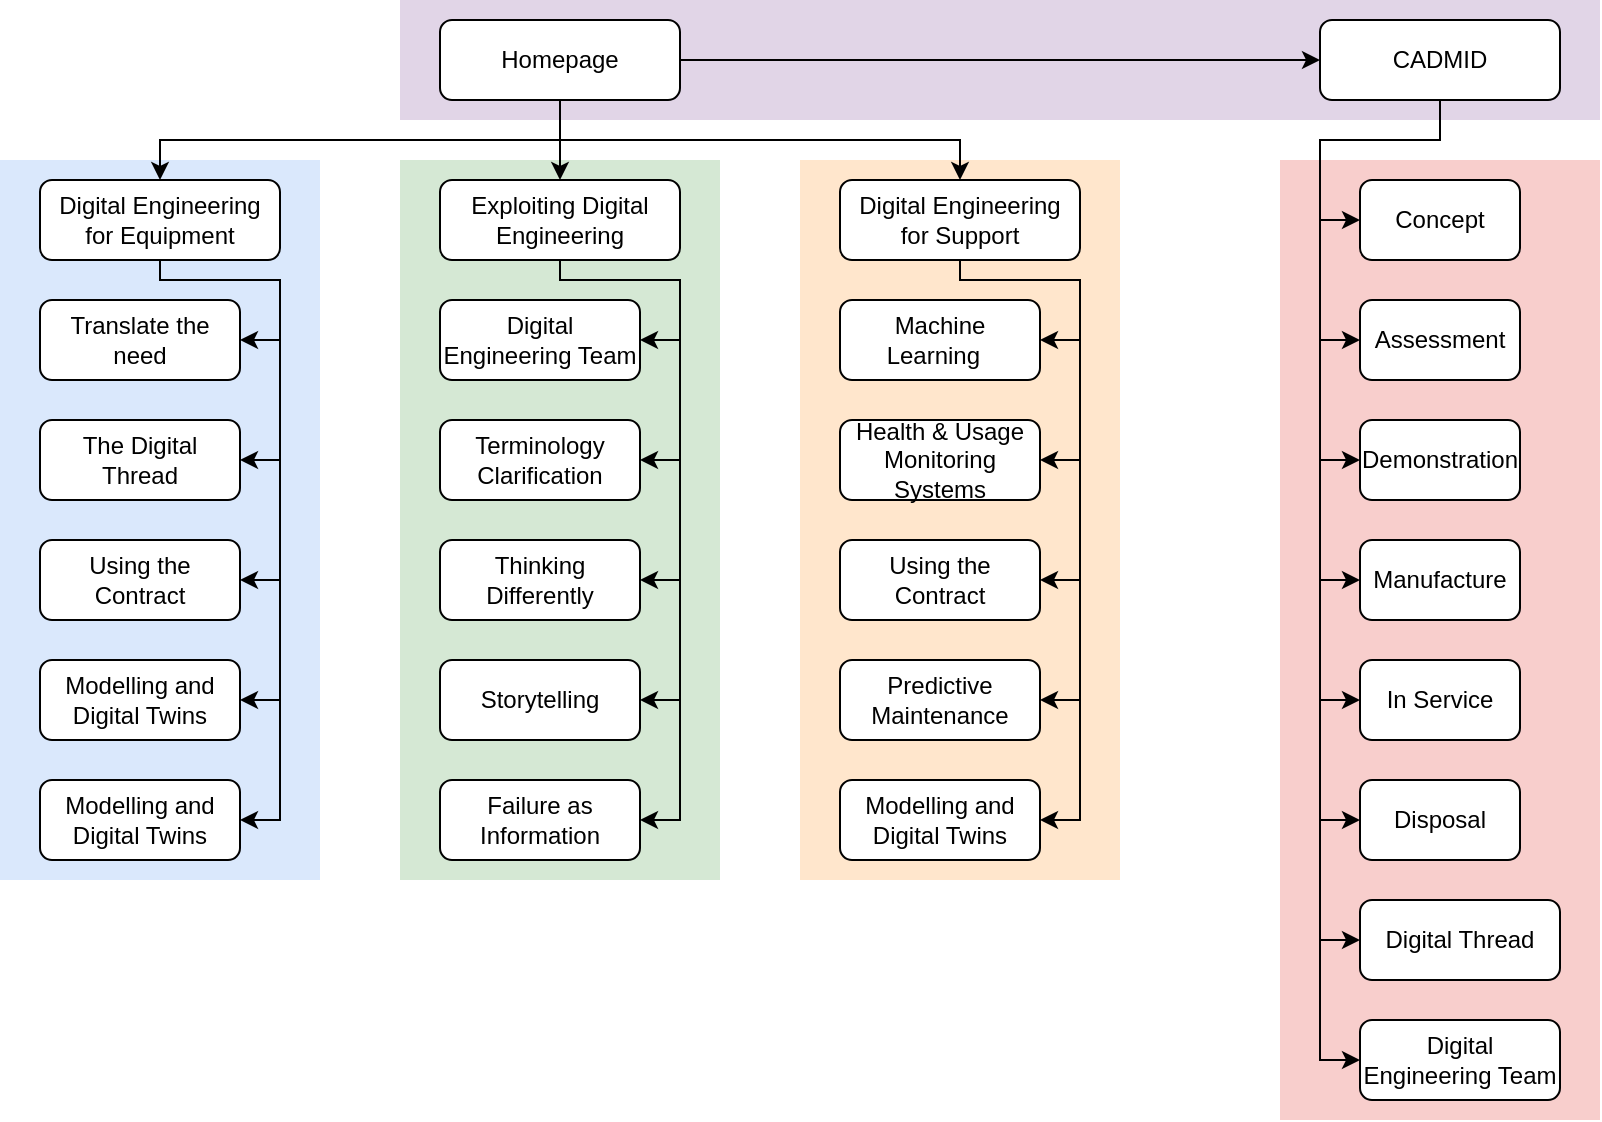 <mxfile version="22.0.6" type="device">
  <diagram name="Page-1" id="YpCBovHrhahmfXQ_gdbZ">
    <mxGraphModel dx="1688" dy="954" grid="1" gridSize="10" guides="1" tooltips="1" connect="1" arrows="1" fold="1" page="1" pageScale="1" pageWidth="850" pageHeight="1100" math="0" shadow="0">
      <root>
        <mxCell id="0" />
        <mxCell id="1" parent="0" />
        <mxCell id="YlOih-EQbXI55Jt69Xa0-60" value="" style="rounded=0;whiteSpace=wrap;html=1;shadow=0;strokeColor=none;fillColor=#f8cecc;" vertex="1" parent="1">
          <mxGeometry x="780" y="110" width="160" height="480" as="geometry" />
        </mxCell>
        <mxCell id="YlOih-EQbXI55Jt69Xa0-51" value="" style="rounded=0;whiteSpace=wrap;html=1;shadow=0;strokeColor=none;fillColor=#e1d5e7;" vertex="1" parent="1">
          <mxGeometry x="340" y="30" width="600" height="60" as="geometry" />
        </mxCell>
        <mxCell id="YlOih-EQbXI55Jt69Xa0-11" value="" style="rounded=0;whiteSpace=wrap;html=1;shadow=0;strokeColor=none;fillColor=#ffe6cc;" vertex="1" parent="1">
          <mxGeometry x="540" y="110" width="160" height="360" as="geometry" />
        </mxCell>
        <mxCell id="YlOih-EQbXI55Jt69Xa0-10" value="" style="rounded=0;whiteSpace=wrap;html=1;shadow=0;strokeColor=none;fillColor=#dae8fc;" vertex="1" parent="1">
          <mxGeometry x="140" y="110" width="160" height="360" as="geometry" />
        </mxCell>
        <mxCell id="YlOih-EQbXI55Jt69Xa0-9" value="" style="rounded=0;whiteSpace=wrap;html=1;shadow=0;strokeColor=none;fillColor=#d5e8d4;" vertex="1" parent="1">
          <mxGeometry x="340" y="110" width="160" height="360" as="geometry" />
        </mxCell>
        <mxCell id="YlOih-EQbXI55Jt69Xa0-2" style="edgeStyle=orthogonalEdgeStyle;rounded=0;orthogonalLoop=1;jettySize=auto;html=1;exitX=0.5;exitY=1;exitDx=0;exitDy=0;entryX=0.5;entryY=0;entryDx=0;entryDy=0;" edge="1" parent="1" source="YlOih-EQbXI55Jt69Xa0-1" target="YlOih-EQbXI55Jt69Xa0-3">
          <mxGeometry relative="1" as="geometry">
            <mxPoint x="420" y="120" as="targetPoint" />
            <mxPoint x="580" y="70" as="sourcePoint" />
          </mxGeometry>
        </mxCell>
        <mxCell id="YlOih-EQbXI55Jt69Xa0-1" value="Homepage" style="rounded=1;whiteSpace=wrap;html=1;" vertex="1" parent="1">
          <mxGeometry x="360" y="40" width="120" height="40" as="geometry" />
        </mxCell>
        <mxCell id="YlOih-EQbXI55Jt69Xa0-3" value="Exploiting Digital Engineering" style="rounded=1;whiteSpace=wrap;html=1;" vertex="1" parent="1">
          <mxGeometry x="360" y="120" width="120" height="40" as="geometry" />
        </mxCell>
        <mxCell id="YlOih-EQbXI55Jt69Xa0-4" value="Digital Engineering for Support" style="rounded=1;whiteSpace=wrap;html=1;" vertex="1" parent="1">
          <mxGeometry x="560" y="120" width="120" height="40" as="geometry" />
        </mxCell>
        <mxCell id="YlOih-EQbXI55Jt69Xa0-14" style="edgeStyle=orthogonalEdgeStyle;rounded=0;orthogonalLoop=1;jettySize=auto;html=1;entryX=1;entryY=0.5;entryDx=0;entryDy=0;exitX=0.5;exitY=1;exitDx=0;exitDy=0;" edge="1" parent="1" source="YlOih-EQbXI55Jt69Xa0-5" target="YlOih-EQbXI55Jt69Xa0-12">
          <mxGeometry relative="1" as="geometry">
            <mxPoint x="260" y="160" as="sourcePoint" />
            <Array as="points">
              <mxPoint x="220" y="170" />
              <mxPoint x="280" y="170" />
              <mxPoint x="280" y="200" />
            </Array>
          </mxGeometry>
        </mxCell>
        <mxCell id="YlOih-EQbXI55Jt69Xa0-5" value="Digital Engineering for Equipment" style="rounded=1;whiteSpace=wrap;html=1;" vertex="1" parent="1">
          <mxGeometry x="160" y="120" width="120" height="40" as="geometry" />
        </mxCell>
        <mxCell id="YlOih-EQbXI55Jt69Xa0-6" style="edgeStyle=orthogonalEdgeStyle;rounded=0;orthogonalLoop=1;jettySize=auto;html=1;exitX=0.5;exitY=1;exitDx=0;exitDy=0;entryX=0.5;entryY=0;entryDx=0;entryDy=0;" edge="1" parent="1" source="YlOih-EQbXI55Jt69Xa0-1" target="YlOih-EQbXI55Jt69Xa0-4">
          <mxGeometry relative="1" as="geometry">
            <mxPoint x="430" y="130" as="targetPoint" />
            <mxPoint x="430" y="90" as="sourcePoint" />
          </mxGeometry>
        </mxCell>
        <mxCell id="YlOih-EQbXI55Jt69Xa0-7" style="edgeStyle=orthogonalEdgeStyle;rounded=0;orthogonalLoop=1;jettySize=auto;html=1;exitX=0.5;exitY=1;exitDx=0;exitDy=0;entryX=0.5;entryY=0;entryDx=0;entryDy=0;" edge="1" parent="1" source="YlOih-EQbXI55Jt69Xa0-1" target="YlOih-EQbXI55Jt69Xa0-5">
          <mxGeometry relative="1" as="geometry">
            <mxPoint x="40" y="120" as="targetPoint" />
            <mxPoint x="430" y="90" as="sourcePoint" />
          </mxGeometry>
        </mxCell>
        <mxCell id="YlOih-EQbXI55Jt69Xa0-12" value="Translate the need" style="rounded=1;whiteSpace=wrap;html=1;shadow=0;glass=0;" vertex="1" parent="1">
          <mxGeometry x="160" y="180" width="100" height="40" as="geometry" />
        </mxCell>
        <mxCell id="YlOih-EQbXI55Jt69Xa0-16" style="edgeStyle=orthogonalEdgeStyle;rounded=0;orthogonalLoop=1;jettySize=auto;html=1;entryX=1;entryY=0.5;entryDx=0;entryDy=0;exitX=0.5;exitY=1;exitDx=0;exitDy=0;" edge="1" parent="1" target="YlOih-EQbXI55Jt69Xa0-17" source="YlOih-EQbXI55Jt69Xa0-5">
          <mxGeometry relative="1" as="geometry">
            <mxPoint x="260" y="160" as="sourcePoint" />
            <Array as="points">
              <mxPoint x="220" y="170" />
              <mxPoint x="280" y="170" />
              <mxPoint x="280" y="260" />
            </Array>
          </mxGeometry>
        </mxCell>
        <mxCell id="YlOih-EQbXI55Jt69Xa0-17" value="The Digital Thread" style="rounded=1;whiteSpace=wrap;html=1;" vertex="1" parent="1">
          <mxGeometry x="160" y="240" width="100" height="40" as="geometry" />
        </mxCell>
        <mxCell id="YlOih-EQbXI55Jt69Xa0-18" style="edgeStyle=orthogonalEdgeStyle;rounded=0;orthogonalLoop=1;jettySize=auto;html=1;entryX=1;entryY=0.5;entryDx=0;entryDy=0;exitX=0.5;exitY=1;exitDx=0;exitDy=0;" edge="1" parent="1" target="YlOih-EQbXI55Jt69Xa0-19" source="YlOih-EQbXI55Jt69Xa0-5">
          <mxGeometry relative="1" as="geometry">
            <mxPoint x="260" y="160" as="sourcePoint" />
            <Array as="points">
              <mxPoint x="220" y="170" />
              <mxPoint x="280" y="170" />
              <mxPoint x="280" y="320" />
            </Array>
          </mxGeometry>
        </mxCell>
        <mxCell id="YlOih-EQbXI55Jt69Xa0-19" value="Using the Contract" style="rounded=1;whiteSpace=wrap;html=1;" vertex="1" parent="1">
          <mxGeometry x="160" y="300" width="100" height="40" as="geometry" />
        </mxCell>
        <mxCell id="YlOih-EQbXI55Jt69Xa0-20" style="edgeStyle=orthogonalEdgeStyle;rounded=0;orthogonalLoop=1;jettySize=auto;html=1;entryX=1;entryY=0.5;entryDx=0;entryDy=0;exitX=0.5;exitY=1;exitDx=0;exitDy=0;" edge="1" parent="1" target="YlOih-EQbXI55Jt69Xa0-21" source="YlOih-EQbXI55Jt69Xa0-5">
          <mxGeometry relative="1" as="geometry">
            <mxPoint x="260" y="160" as="sourcePoint" />
            <Array as="points">
              <mxPoint x="220" y="170" />
              <mxPoint x="280" y="170" />
              <mxPoint x="280" y="380" />
            </Array>
          </mxGeometry>
        </mxCell>
        <mxCell id="YlOih-EQbXI55Jt69Xa0-21" value="Modelling and Digital Twins" style="rounded=1;whiteSpace=wrap;html=1;" vertex="1" parent="1">
          <mxGeometry x="160" y="360" width="100" height="40" as="geometry" />
        </mxCell>
        <mxCell id="YlOih-EQbXI55Jt69Xa0-22" style="edgeStyle=orthogonalEdgeStyle;rounded=0;orthogonalLoop=1;jettySize=auto;html=1;entryX=1;entryY=0.5;entryDx=0;entryDy=0;exitX=0.5;exitY=1;exitDx=0;exitDy=0;" edge="1" parent="1" target="YlOih-EQbXI55Jt69Xa0-23" source="YlOih-EQbXI55Jt69Xa0-5">
          <mxGeometry relative="1" as="geometry">
            <mxPoint x="260" y="160" as="sourcePoint" />
            <Array as="points">
              <mxPoint x="220" y="170" />
              <mxPoint x="280" y="170" />
              <mxPoint x="280" y="440" />
            </Array>
          </mxGeometry>
        </mxCell>
        <mxCell id="YlOih-EQbXI55Jt69Xa0-23" value="Modelling and Digital Twins" style="rounded=1;whiteSpace=wrap;html=1;" vertex="1" parent="1">
          <mxGeometry x="160" y="420" width="100" height="40" as="geometry" />
        </mxCell>
        <mxCell id="YlOih-EQbXI55Jt69Xa0-27" style="edgeStyle=orthogonalEdgeStyle;rounded=0;orthogonalLoop=1;jettySize=auto;html=1;entryX=1;entryY=0.5;entryDx=0;entryDy=0;exitX=0.5;exitY=1;exitDx=0;exitDy=0;" edge="1" parent="1" target="YlOih-EQbXI55Jt69Xa0-28" source="YlOih-EQbXI55Jt69Xa0-3">
          <mxGeometry relative="1" as="geometry">
            <mxPoint x="420" y="160" as="sourcePoint" />
            <Array as="points">
              <mxPoint x="420" y="170" />
              <mxPoint x="480" y="170" />
              <mxPoint x="480" y="200" />
            </Array>
          </mxGeometry>
        </mxCell>
        <mxCell id="YlOih-EQbXI55Jt69Xa0-28" value="Digital Engineering Team" style="rounded=1;whiteSpace=wrap;html=1;" vertex="1" parent="1">
          <mxGeometry x="360" y="180" width="100" height="40" as="geometry" />
        </mxCell>
        <mxCell id="YlOih-EQbXI55Jt69Xa0-29" style="edgeStyle=orthogonalEdgeStyle;rounded=0;orthogonalLoop=1;jettySize=auto;html=1;entryX=1;entryY=0.5;entryDx=0;entryDy=0;exitX=0.5;exitY=1;exitDx=0;exitDy=0;" edge="1" parent="1" target="YlOih-EQbXI55Jt69Xa0-30" source="YlOih-EQbXI55Jt69Xa0-3">
          <mxGeometry relative="1" as="geometry">
            <mxPoint x="420" y="160" as="sourcePoint" />
            <Array as="points">
              <mxPoint x="420" y="170" />
              <mxPoint x="480" y="170" />
              <mxPoint x="480" y="260" />
            </Array>
          </mxGeometry>
        </mxCell>
        <mxCell id="YlOih-EQbXI55Jt69Xa0-30" value="Terminology Clarification" style="rounded=1;whiteSpace=wrap;html=1;" vertex="1" parent="1">
          <mxGeometry x="360" y="240" width="100" height="40" as="geometry" />
        </mxCell>
        <mxCell id="YlOih-EQbXI55Jt69Xa0-31" style="edgeStyle=orthogonalEdgeStyle;rounded=0;orthogonalLoop=1;jettySize=auto;html=1;entryX=1;entryY=0.5;entryDx=0;entryDy=0;exitX=0.5;exitY=1;exitDx=0;exitDy=0;" edge="1" parent="1" target="YlOih-EQbXI55Jt69Xa0-32" source="YlOih-EQbXI55Jt69Xa0-3">
          <mxGeometry relative="1" as="geometry">
            <mxPoint x="420" y="160" as="sourcePoint" />
            <Array as="points">
              <mxPoint x="420" y="170" />
              <mxPoint x="480" y="170" />
              <mxPoint x="480" y="320" />
            </Array>
          </mxGeometry>
        </mxCell>
        <mxCell id="YlOih-EQbXI55Jt69Xa0-32" value="Thinking Differently" style="rounded=1;whiteSpace=wrap;html=1;" vertex="1" parent="1">
          <mxGeometry x="360" y="300" width="100" height="40" as="geometry" />
        </mxCell>
        <mxCell id="YlOih-EQbXI55Jt69Xa0-33" style="edgeStyle=orthogonalEdgeStyle;rounded=0;orthogonalLoop=1;jettySize=auto;html=1;entryX=1;entryY=0.5;entryDx=0;entryDy=0;exitX=0.5;exitY=1;exitDx=0;exitDy=0;" edge="1" parent="1" target="YlOih-EQbXI55Jt69Xa0-34" source="YlOih-EQbXI55Jt69Xa0-3">
          <mxGeometry relative="1" as="geometry">
            <mxPoint x="420" y="160" as="sourcePoint" />
            <Array as="points">
              <mxPoint x="420" y="170" />
              <mxPoint x="480" y="170" />
              <mxPoint x="480" y="380" />
            </Array>
          </mxGeometry>
        </mxCell>
        <mxCell id="YlOih-EQbXI55Jt69Xa0-34" value="Storytelling" style="rounded=1;whiteSpace=wrap;html=1;" vertex="1" parent="1">
          <mxGeometry x="360" y="360" width="100" height="40" as="geometry" />
        </mxCell>
        <mxCell id="YlOih-EQbXI55Jt69Xa0-35" style="edgeStyle=orthogonalEdgeStyle;rounded=0;orthogonalLoop=1;jettySize=auto;html=1;entryX=1;entryY=0.5;entryDx=0;entryDy=0;exitX=0.5;exitY=1;exitDx=0;exitDy=0;" edge="1" parent="1" target="YlOih-EQbXI55Jt69Xa0-36" source="YlOih-EQbXI55Jt69Xa0-3">
          <mxGeometry relative="1" as="geometry">
            <mxPoint x="420" y="160" as="sourcePoint" />
            <Array as="points">
              <mxPoint x="420" y="170" />
              <mxPoint x="480" y="170" />
              <mxPoint x="480" y="440" />
            </Array>
          </mxGeometry>
        </mxCell>
        <mxCell id="YlOih-EQbXI55Jt69Xa0-36" value="Failure as Information" style="rounded=1;whiteSpace=wrap;html=1;" vertex="1" parent="1">
          <mxGeometry x="360" y="420" width="100" height="40" as="geometry" />
        </mxCell>
        <mxCell id="YlOih-EQbXI55Jt69Xa0-38" style="edgeStyle=orthogonalEdgeStyle;rounded=0;orthogonalLoop=1;jettySize=auto;html=1;entryX=1;entryY=0.5;entryDx=0;entryDy=0;exitX=0.5;exitY=1;exitDx=0;exitDy=0;" edge="1" parent="1" target="YlOih-EQbXI55Jt69Xa0-39" source="YlOih-EQbXI55Jt69Xa0-4">
          <mxGeometry relative="1" as="geometry">
            <mxPoint x="620" y="160" as="sourcePoint" />
            <Array as="points">
              <mxPoint x="620" y="170" />
              <mxPoint x="680" y="170" />
              <mxPoint x="680" y="200" />
            </Array>
          </mxGeometry>
        </mxCell>
        <mxCell id="YlOih-EQbXI55Jt69Xa0-39" value="Machine Learning&lt;span style=&quot;white-space: pre;&quot;&gt;&#x9;&lt;/span&gt;" style="rounded=1;whiteSpace=wrap;html=1;" vertex="1" parent="1">
          <mxGeometry x="560" y="180" width="100" height="40" as="geometry" />
        </mxCell>
        <mxCell id="YlOih-EQbXI55Jt69Xa0-40" style="edgeStyle=orthogonalEdgeStyle;rounded=0;orthogonalLoop=1;jettySize=auto;html=1;entryX=1;entryY=0.5;entryDx=0;entryDy=0;exitX=0.5;exitY=1;exitDx=0;exitDy=0;" edge="1" parent="1" target="YlOih-EQbXI55Jt69Xa0-41" source="YlOih-EQbXI55Jt69Xa0-4">
          <mxGeometry relative="1" as="geometry">
            <mxPoint x="620" y="160" as="sourcePoint" />
            <Array as="points">
              <mxPoint x="620" y="170" />
              <mxPoint x="680" y="170" />
              <mxPoint x="680" y="260" />
            </Array>
          </mxGeometry>
        </mxCell>
        <mxCell id="YlOih-EQbXI55Jt69Xa0-41" value="Health &amp;amp; Usage Monitoring Systems" style="rounded=1;whiteSpace=wrap;html=1;" vertex="1" parent="1">
          <mxGeometry x="560" y="240" width="100" height="40" as="geometry" />
        </mxCell>
        <mxCell id="YlOih-EQbXI55Jt69Xa0-42" style="edgeStyle=orthogonalEdgeStyle;rounded=0;orthogonalLoop=1;jettySize=auto;html=1;entryX=1;entryY=0.5;entryDx=0;entryDy=0;exitX=0.5;exitY=1;exitDx=0;exitDy=0;" edge="1" parent="1" target="YlOih-EQbXI55Jt69Xa0-43" source="YlOih-EQbXI55Jt69Xa0-4">
          <mxGeometry relative="1" as="geometry">
            <mxPoint x="620" y="160" as="sourcePoint" />
            <Array as="points">
              <mxPoint x="620" y="170" />
              <mxPoint x="680" y="170" />
              <mxPoint x="680" y="320" />
            </Array>
          </mxGeometry>
        </mxCell>
        <mxCell id="YlOih-EQbXI55Jt69Xa0-43" value="Using the Contract" style="rounded=1;whiteSpace=wrap;html=1;" vertex="1" parent="1">
          <mxGeometry x="560" y="300" width="100" height="40" as="geometry" />
        </mxCell>
        <mxCell id="YlOih-EQbXI55Jt69Xa0-44" style="edgeStyle=orthogonalEdgeStyle;rounded=0;orthogonalLoop=1;jettySize=auto;html=1;entryX=1;entryY=0.5;entryDx=0;entryDy=0;exitX=0.5;exitY=1;exitDx=0;exitDy=0;" edge="1" parent="1" target="YlOih-EQbXI55Jt69Xa0-45" source="YlOih-EQbXI55Jt69Xa0-4">
          <mxGeometry relative="1" as="geometry">
            <mxPoint x="620" y="160" as="sourcePoint" />
            <Array as="points">
              <mxPoint x="620" y="170" />
              <mxPoint x="680" y="170" />
              <mxPoint x="680" y="380" />
            </Array>
          </mxGeometry>
        </mxCell>
        <mxCell id="YlOih-EQbXI55Jt69Xa0-45" value="Predictive Maintenance" style="rounded=1;whiteSpace=wrap;html=1;" vertex="1" parent="1">
          <mxGeometry x="560" y="360" width="100" height="40" as="geometry" />
        </mxCell>
        <mxCell id="YlOih-EQbXI55Jt69Xa0-46" style="edgeStyle=orthogonalEdgeStyle;rounded=0;orthogonalLoop=1;jettySize=auto;html=1;entryX=1;entryY=0.5;entryDx=0;entryDy=0;exitX=0.5;exitY=1;exitDx=0;exitDy=0;" edge="1" parent="1" target="YlOih-EQbXI55Jt69Xa0-47" source="YlOih-EQbXI55Jt69Xa0-4">
          <mxGeometry relative="1" as="geometry">
            <mxPoint x="620" y="160" as="sourcePoint" />
            <Array as="points">
              <mxPoint x="620" y="170" />
              <mxPoint x="680" y="170" />
              <mxPoint x="680" y="440" />
            </Array>
          </mxGeometry>
        </mxCell>
        <mxCell id="YlOih-EQbXI55Jt69Xa0-47" value="Modelling and Digital Twins" style="rounded=1;whiteSpace=wrap;html=1;" vertex="1" parent="1">
          <mxGeometry x="560" y="420" width="100" height="40" as="geometry" />
        </mxCell>
        <mxCell id="YlOih-EQbXI55Jt69Xa0-61" style="edgeStyle=orthogonalEdgeStyle;rounded=0;orthogonalLoop=1;jettySize=auto;html=1;entryX=0;entryY=0.5;entryDx=0;entryDy=0;exitX=0.5;exitY=1;exitDx=0;exitDy=0;" edge="1" parent="1" source="YlOih-EQbXI55Jt69Xa0-49" target="YlOih-EQbXI55Jt69Xa0-52">
          <mxGeometry relative="1" as="geometry">
            <Array as="points">
              <mxPoint x="860" y="100" />
              <mxPoint x="800" y="100" />
              <mxPoint x="800" y="140" />
            </Array>
          </mxGeometry>
        </mxCell>
        <mxCell id="YlOih-EQbXI55Jt69Xa0-62" style="edgeStyle=orthogonalEdgeStyle;rounded=0;orthogonalLoop=1;jettySize=auto;html=1;entryX=0;entryY=0.5;entryDx=0;entryDy=0;exitX=0.5;exitY=1;exitDx=0;exitDy=0;" edge="1" parent="1" source="YlOih-EQbXI55Jt69Xa0-49" target="YlOih-EQbXI55Jt69Xa0-53">
          <mxGeometry relative="1" as="geometry">
            <Array as="points">
              <mxPoint x="860" y="100" />
              <mxPoint x="800" y="100" />
              <mxPoint x="800" y="200" />
            </Array>
          </mxGeometry>
        </mxCell>
        <mxCell id="YlOih-EQbXI55Jt69Xa0-63" style="edgeStyle=orthogonalEdgeStyle;rounded=0;orthogonalLoop=1;jettySize=auto;html=1;entryX=0;entryY=0.5;entryDx=0;entryDy=0;exitX=0.5;exitY=1;exitDx=0;exitDy=0;" edge="1" parent="1" source="YlOih-EQbXI55Jt69Xa0-49" target="YlOih-EQbXI55Jt69Xa0-54">
          <mxGeometry relative="1" as="geometry">
            <Array as="points">
              <mxPoint x="860" y="100" />
              <mxPoint x="800" y="100" />
              <mxPoint x="800" y="260" />
            </Array>
          </mxGeometry>
        </mxCell>
        <mxCell id="YlOih-EQbXI55Jt69Xa0-64" style="edgeStyle=orthogonalEdgeStyle;rounded=0;orthogonalLoop=1;jettySize=auto;html=1;entryX=0;entryY=0.5;entryDx=0;entryDy=0;exitX=0.5;exitY=1;exitDx=0;exitDy=0;" edge="1" parent="1" source="YlOih-EQbXI55Jt69Xa0-49" target="YlOih-EQbXI55Jt69Xa0-55">
          <mxGeometry relative="1" as="geometry">
            <mxPoint x="860" y="80" as="sourcePoint" />
            <Array as="points">
              <mxPoint x="860" y="100" />
              <mxPoint x="800" y="100" />
              <mxPoint x="800" y="320" />
            </Array>
          </mxGeometry>
        </mxCell>
        <mxCell id="YlOih-EQbXI55Jt69Xa0-65" style="edgeStyle=orthogonalEdgeStyle;rounded=0;orthogonalLoop=1;jettySize=auto;html=1;entryX=0;entryY=0.5;entryDx=0;entryDy=0;exitX=0.5;exitY=1;exitDx=0;exitDy=0;" edge="1" parent="1" source="YlOih-EQbXI55Jt69Xa0-49" target="YlOih-EQbXI55Jt69Xa0-56">
          <mxGeometry relative="1" as="geometry">
            <Array as="points">
              <mxPoint x="860" y="100" />
              <mxPoint x="800" y="100" />
              <mxPoint x="800" y="380" />
            </Array>
          </mxGeometry>
        </mxCell>
        <mxCell id="YlOih-EQbXI55Jt69Xa0-66" style="edgeStyle=orthogonalEdgeStyle;rounded=0;orthogonalLoop=1;jettySize=auto;html=1;entryX=0;entryY=0.5;entryDx=0;entryDy=0;exitX=0.5;exitY=1;exitDx=0;exitDy=0;" edge="1" parent="1" source="YlOih-EQbXI55Jt69Xa0-49" target="YlOih-EQbXI55Jt69Xa0-57">
          <mxGeometry relative="1" as="geometry">
            <Array as="points">
              <mxPoint x="860" y="100" />
              <mxPoint x="800" y="100" />
              <mxPoint x="800" y="440" />
            </Array>
          </mxGeometry>
        </mxCell>
        <mxCell id="YlOih-EQbXI55Jt69Xa0-67" style="edgeStyle=orthogonalEdgeStyle;rounded=0;orthogonalLoop=1;jettySize=auto;html=1;entryX=0;entryY=0.5;entryDx=0;entryDy=0;exitX=0.5;exitY=1;exitDx=0;exitDy=0;" edge="1" parent="1" source="YlOih-EQbXI55Jt69Xa0-49" target="YlOih-EQbXI55Jt69Xa0-58">
          <mxGeometry relative="1" as="geometry">
            <Array as="points">
              <mxPoint x="860" y="100" />
              <mxPoint x="800" y="100" />
              <mxPoint x="800" y="500" />
            </Array>
          </mxGeometry>
        </mxCell>
        <mxCell id="YlOih-EQbXI55Jt69Xa0-68" style="edgeStyle=orthogonalEdgeStyle;rounded=0;orthogonalLoop=1;jettySize=auto;html=1;entryX=0;entryY=0.5;entryDx=0;entryDy=0;exitX=0.5;exitY=1;exitDx=0;exitDy=0;" edge="1" parent="1" source="YlOih-EQbXI55Jt69Xa0-49" target="YlOih-EQbXI55Jt69Xa0-59">
          <mxGeometry relative="1" as="geometry">
            <Array as="points">
              <mxPoint x="860" y="100" />
              <mxPoint x="800" y="100" />
              <mxPoint x="800" y="560" />
            </Array>
          </mxGeometry>
        </mxCell>
        <mxCell id="YlOih-EQbXI55Jt69Xa0-49" value="CADMID" style="rounded=1;whiteSpace=wrap;html=1;" vertex="1" parent="1">
          <mxGeometry x="800" y="40" width="120" height="40" as="geometry" />
        </mxCell>
        <mxCell id="YlOih-EQbXI55Jt69Xa0-50" style="edgeStyle=orthogonalEdgeStyle;rounded=0;orthogonalLoop=1;jettySize=auto;html=1;exitX=1;exitY=0.5;exitDx=0;exitDy=0;entryX=0;entryY=0.5;entryDx=0;entryDy=0;" edge="1" parent="1" source="YlOih-EQbXI55Jt69Xa0-1" target="YlOih-EQbXI55Jt69Xa0-49">
          <mxGeometry relative="1" as="geometry">
            <mxPoint x="709.74" y="110" as="targetPoint" />
            <mxPoint x="509.74" y="70" as="sourcePoint" />
          </mxGeometry>
        </mxCell>
        <mxCell id="YlOih-EQbXI55Jt69Xa0-52" value="Concept" style="rounded=1;whiteSpace=wrap;html=1;" vertex="1" parent="1">
          <mxGeometry x="820" y="120" width="80" height="40" as="geometry" />
        </mxCell>
        <mxCell id="YlOih-EQbXI55Jt69Xa0-53" value="Assessment" style="rounded=1;whiteSpace=wrap;html=1;" vertex="1" parent="1">
          <mxGeometry x="820" y="180" width="80" height="40" as="geometry" />
        </mxCell>
        <mxCell id="YlOih-EQbXI55Jt69Xa0-54" value="Demonstration" style="rounded=1;whiteSpace=wrap;html=1;" vertex="1" parent="1">
          <mxGeometry x="820" y="240" width="80" height="40" as="geometry" />
        </mxCell>
        <mxCell id="YlOih-EQbXI55Jt69Xa0-55" value="Manufacture" style="rounded=1;whiteSpace=wrap;html=1;" vertex="1" parent="1">
          <mxGeometry x="820" y="300" width="80" height="40" as="geometry" />
        </mxCell>
        <mxCell id="YlOih-EQbXI55Jt69Xa0-56" value="In Service" style="rounded=1;whiteSpace=wrap;html=1;" vertex="1" parent="1">
          <mxGeometry x="820" y="360" width="80" height="40" as="geometry" />
        </mxCell>
        <mxCell id="YlOih-EQbXI55Jt69Xa0-57" value="Disposal" style="rounded=1;whiteSpace=wrap;html=1;" vertex="1" parent="1">
          <mxGeometry x="820" y="420" width="80" height="40" as="geometry" />
        </mxCell>
        <mxCell id="YlOih-EQbXI55Jt69Xa0-58" value="Digital Thread" style="rounded=1;whiteSpace=wrap;html=1;" vertex="1" parent="1">
          <mxGeometry x="820" y="480" width="100" height="40" as="geometry" />
        </mxCell>
        <mxCell id="YlOih-EQbXI55Jt69Xa0-59" value="Digital Engineering Team" style="rounded=1;whiteSpace=wrap;html=1;" vertex="1" parent="1">
          <mxGeometry x="820" y="540" width="100" height="40" as="geometry" />
        </mxCell>
      </root>
    </mxGraphModel>
  </diagram>
</mxfile>
